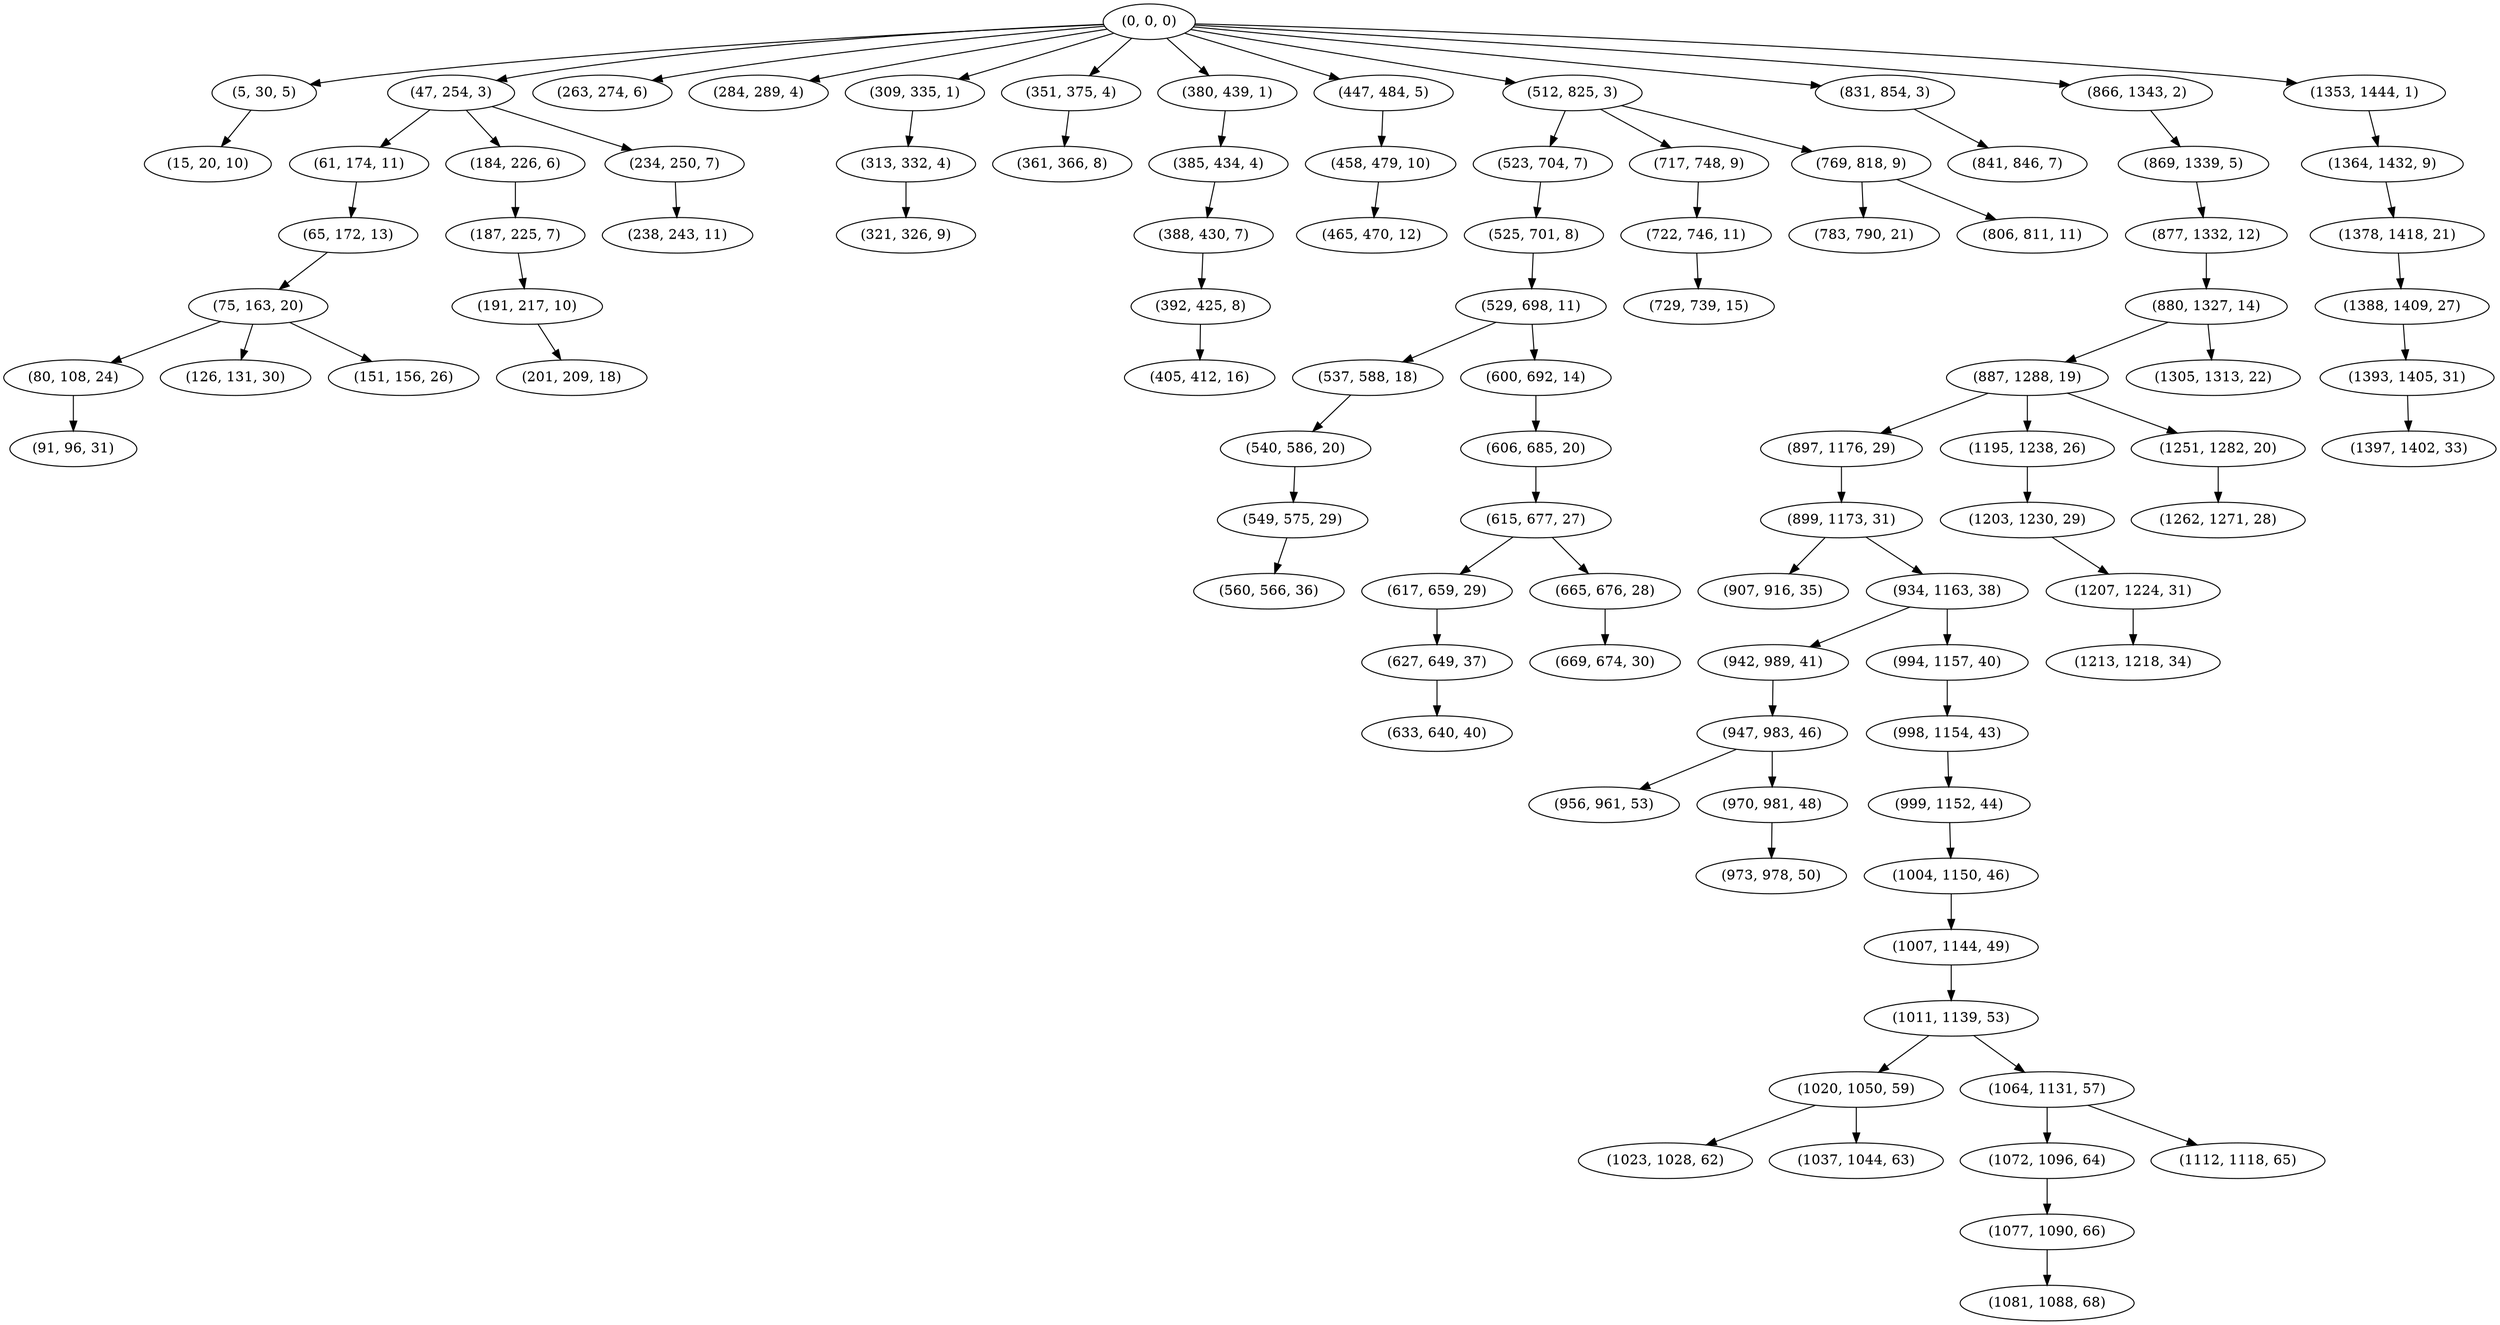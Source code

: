 digraph tree {
    "(0, 0, 0)";
    "(5, 30, 5)";
    "(15, 20, 10)";
    "(47, 254, 3)";
    "(61, 174, 11)";
    "(65, 172, 13)";
    "(75, 163, 20)";
    "(80, 108, 24)";
    "(91, 96, 31)";
    "(126, 131, 30)";
    "(151, 156, 26)";
    "(184, 226, 6)";
    "(187, 225, 7)";
    "(191, 217, 10)";
    "(201, 209, 18)";
    "(234, 250, 7)";
    "(238, 243, 11)";
    "(263, 274, 6)";
    "(284, 289, 4)";
    "(309, 335, 1)";
    "(313, 332, 4)";
    "(321, 326, 9)";
    "(351, 375, 4)";
    "(361, 366, 8)";
    "(380, 439, 1)";
    "(385, 434, 4)";
    "(388, 430, 7)";
    "(392, 425, 8)";
    "(405, 412, 16)";
    "(447, 484, 5)";
    "(458, 479, 10)";
    "(465, 470, 12)";
    "(512, 825, 3)";
    "(523, 704, 7)";
    "(525, 701, 8)";
    "(529, 698, 11)";
    "(537, 588, 18)";
    "(540, 586, 20)";
    "(549, 575, 29)";
    "(560, 566, 36)";
    "(600, 692, 14)";
    "(606, 685, 20)";
    "(615, 677, 27)";
    "(617, 659, 29)";
    "(627, 649, 37)";
    "(633, 640, 40)";
    "(665, 676, 28)";
    "(669, 674, 30)";
    "(717, 748, 9)";
    "(722, 746, 11)";
    "(729, 739, 15)";
    "(769, 818, 9)";
    "(783, 790, 21)";
    "(806, 811, 11)";
    "(831, 854, 3)";
    "(841, 846, 7)";
    "(866, 1343, 2)";
    "(869, 1339, 5)";
    "(877, 1332, 12)";
    "(880, 1327, 14)";
    "(887, 1288, 19)";
    "(897, 1176, 29)";
    "(899, 1173, 31)";
    "(907, 916, 35)";
    "(934, 1163, 38)";
    "(942, 989, 41)";
    "(947, 983, 46)";
    "(956, 961, 53)";
    "(970, 981, 48)";
    "(973, 978, 50)";
    "(994, 1157, 40)";
    "(998, 1154, 43)";
    "(999, 1152, 44)";
    "(1004, 1150, 46)";
    "(1007, 1144, 49)";
    "(1011, 1139, 53)";
    "(1020, 1050, 59)";
    "(1023, 1028, 62)";
    "(1037, 1044, 63)";
    "(1064, 1131, 57)";
    "(1072, 1096, 64)";
    "(1077, 1090, 66)";
    "(1081, 1088, 68)";
    "(1112, 1118, 65)";
    "(1195, 1238, 26)";
    "(1203, 1230, 29)";
    "(1207, 1224, 31)";
    "(1213, 1218, 34)";
    "(1251, 1282, 20)";
    "(1262, 1271, 28)";
    "(1305, 1313, 22)";
    "(1353, 1444, 1)";
    "(1364, 1432, 9)";
    "(1378, 1418, 21)";
    "(1388, 1409, 27)";
    "(1393, 1405, 31)";
    "(1397, 1402, 33)";
    "(0, 0, 0)" -> "(5, 30, 5)";
    "(0, 0, 0)" -> "(47, 254, 3)";
    "(0, 0, 0)" -> "(263, 274, 6)";
    "(0, 0, 0)" -> "(284, 289, 4)";
    "(0, 0, 0)" -> "(309, 335, 1)";
    "(0, 0, 0)" -> "(351, 375, 4)";
    "(0, 0, 0)" -> "(380, 439, 1)";
    "(0, 0, 0)" -> "(447, 484, 5)";
    "(0, 0, 0)" -> "(512, 825, 3)";
    "(0, 0, 0)" -> "(831, 854, 3)";
    "(0, 0, 0)" -> "(866, 1343, 2)";
    "(0, 0, 0)" -> "(1353, 1444, 1)";
    "(5, 30, 5)" -> "(15, 20, 10)";
    "(47, 254, 3)" -> "(61, 174, 11)";
    "(47, 254, 3)" -> "(184, 226, 6)";
    "(47, 254, 3)" -> "(234, 250, 7)";
    "(61, 174, 11)" -> "(65, 172, 13)";
    "(65, 172, 13)" -> "(75, 163, 20)";
    "(75, 163, 20)" -> "(80, 108, 24)";
    "(75, 163, 20)" -> "(126, 131, 30)";
    "(75, 163, 20)" -> "(151, 156, 26)";
    "(80, 108, 24)" -> "(91, 96, 31)";
    "(184, 226, 6)" -> "(187, 225, 7)";
    "(187, 225, 7)" -> "(191, 217, 10)";
    "(191, 217, 10)" -> "(201, 209, 18)";
    "(234, 250, 7)" -> "(238, 243, 11)";
    "(309, 335, 1)" -> "(313, 332, 4)";
    "(313, 332, 4)" -> "(321, 326, 9)";
    "(351, 375, 4)" -> "(361, 366, 8)";
    "(380, 439, 1)" -> "(385, 434, 4)";
    "(385, 434, 4)" -> "(388, 430, 7)";
    "(388, 430, 7)" -> "(392, 425, 8)";
    "(392, 425, 8)" -> "(405, 412, 16)";
    "(447, 484, 5)" -> "(458, 479, 10)";
    "(458, 479, 10)" -> "(465, 470, 12)";
    "(512, 825, 3)" -> "(523, 704, 7)";
    "(512, 825, 3)" -> "(717, 748, 9)";
    "(512, 825, 3)" -> "(769, 818, 9)";
    "(523, 704, 7)" -> "(525, 701, 8)";
    "(525, 701, 8)" -> "(529, 698, 11)";
    "(529, 698, 11)" -> "(537, 588, 18)";
    "(529, 698, 11)" -> "(600, 692, 14)";
    "(537, 588, 18)" -> "(540, 586, 20)";
    "(540, 586, 20)" -> "(549, 575, 29)";
    "(549, 575, 29)" -> "(560, 566, 36)";
    "(600, 692, 14)" -> "(606, 685, 20)";
    "(606, 685, 20)" -> "(615, 677, 27)";
    "(615, 677, 27)" -> "(617, 659, 29)";
    "(615, 677, 27)" -> "(665, 676, 28)";
    "(617, 659, 29)" -> "(627, 649, 37)";
    "(627, 649, 37)" -> "(633, 640, 40)";
    "(665, 676, 28)" -> "(669, 674, 30)";
    "(717, 748, 9)" -> "(722, 746, 11)";
    "(722, 746, 11)" -> "(729, 739, 15)";
    "(769, 818, 9)" -> "(783, 790, 21)";
    "(769, 818, 9)" -> "(806, 811, 11)";
    "(831, 854, 3)" -> "(841, 846, 7)";
    "(866, 1343, 2)" -> "(869, 1339, 5)";
    "(869, 1339, 5)" -> "(877, 1332, 12)";
    "(877, 1332, 12)" -> "(880, 1327, 14)";
    "(880, 1327, 14)" -> "(887, 1288, 19)";
    "(880, 1327, 14)" -> "(1305, 1313, 22)";
    "(887, 1288, 19)" -> "(897, 1176, 29)";
    "(887, 1288, 19)" -> "(1195, 1238, 26)";
    "(887, 1288, 19)" -> "(1251, 1282, 20)";
    "(897, 1176, 29)" -> "(899, 1173, 31)";
    "(899, 1173, 31)" -> "(907, 916, 35)";
    "(899, 1173, 31)" -> "(934, 1163, 38)";
    "(934, 1163, 38)" -> "(942, 989, 41)";
    "(934, 1163, 38)" -> "(994, 1157, 40)";
    "(942, 989, 41)" -> "(947, 983, 46)";
    "(947, 983, 46)" -> "(956, 961, 53)";
    "(947, 983, 46)" -> "(970, 981, 48)";
    "(970, 981, 48)" -> "(973, 978, 50)";
    "(994, 1157, 40)" -> "(998, 1154, 43)";
    "(998, 1154, 43)" -> "(999, 1152, 44)";
    "(999, 1152, 44)" -> "(1004, 1150, 46)";
    "(1004, 1150, 46)" -> "(1007, 1144, 49)";
    "(1007, 1144, 49)" -> "(1011, 1139, 53)";
    "(1011, 1139, 53)" -> "(1020, 1050, 59)";
    "(1011, 1139, 53)" -> "(1064, 1131, 57)";
    "(1020, 1050, 59)" -> "(1023, 1028, 62)";
    "(1020, 1050, 59)" -> "(1037, 1044, 63)";
    "(1064, 1131, 57)" -> "(1072, 1096, 64)";
    "(1064, 1131, 57)" -> "(1112, 1118, 65)";
    "(1072, 1096, 64)" -> "(1077, 1090, 66)";
    "(1077, 1090, 66)" -> "(1081, 1088, 68)";
    "(1195, 1238, 26)" -> "(1203, 1230, 29)";
    "(1203, 1230, 29)" -> "(1207, 1224, 31)";
    "(1207, 1224, 31)" -> "(1213, 1218, 34)";
    "(1251, 1282, 20)" -> "(1262, 1271, 28)";
    "(1353, 1444, 1)" -> "(1364, 1432, 9)";
    "(1364, 1432, 9)" -> "(1378, 1418, 21)";
    "(1378, 1418, 21)" -> "(1388, 1409, 27)";
    "(1388, 1409, 27)" -> "(1393, 1405, 31)";
    "(1393, 1405, 31)" -> "(1397, 1402, 33)";
}
